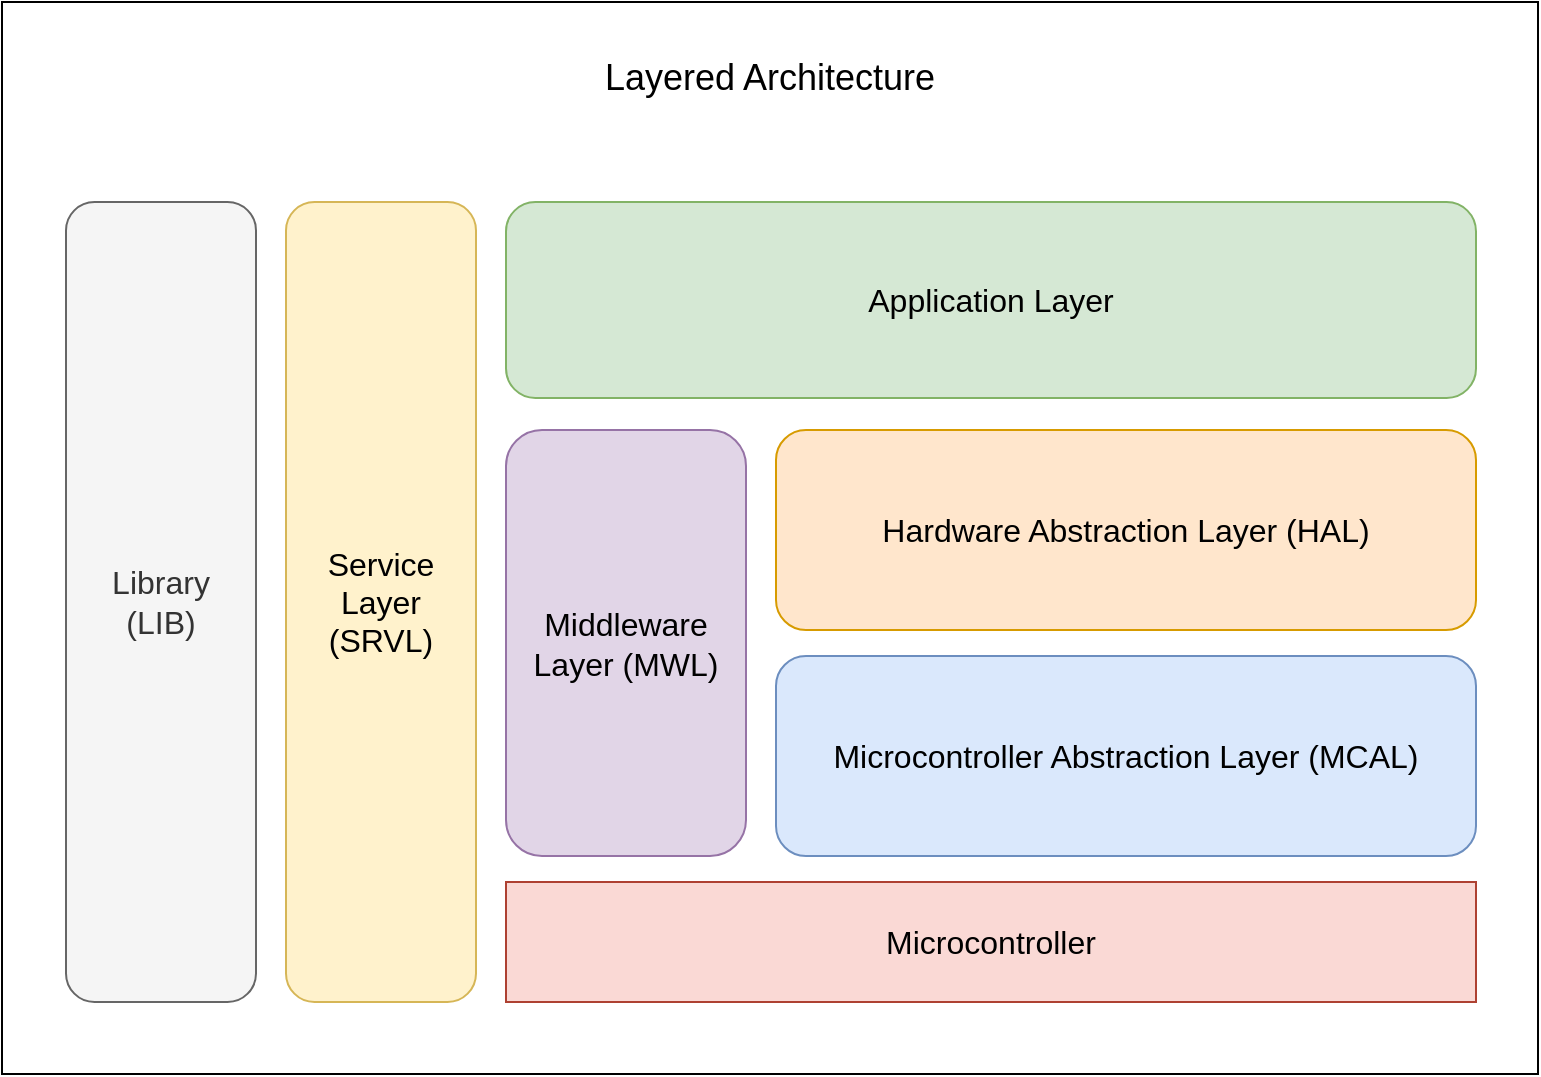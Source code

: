 <mxfile version="21.2.8" type="device">
  <diagram name="Page-1" id="-CargAOVByAoLxOXnS4A">
    <mxGraphModel dx="1450" dy="1871" grid="0" gridSize="10" guides="1" tooltips="1" connect="1" arrows="1" fold="1" page="0" pageScale="1" pageWidth="850" pageHeight="1100" math="0" shadow="0">
      <root>
        <mxCell id="0" />
        <mxCell id="1" parent="0" />
        <mxCell id="wgH91Bwnna8UG3z6ClUc-1" value="" style="rounded=0;whiteSpace=wrap;html=1;fontSize=16;" parent="1" vertex="1">
          <mxGeometry x="-69" y="-975" width="768" height="536" as="geometry" />
        </mxCell>
        <mxCell id="wgH91Bwnna8UG3z6ClUc-2" value="Microcontroller Abstraction Layer (MCAL)" style="rounded=1;whiteSpace=wrap;html=1;fontSize=16;fillColor=#dae8fc;strokeColor=#6c8ebf;" parent="1" vertex="1">
          <mxGeometry x="318" y="-648" width="350" height="100" as="geometry" />
        </mxCell>
        <mxCell id="wgH91Bwnna8UG3z6ClUc-8" value="Hardware Abstraction Layer (HAL)" style="rounded=1;whiteSpace=wrap;html=1;fontSize=16;fillColor=#ffe6cc;strokeColor=#d79b00;" parent="1" vertex="1">
          <mxGeometry x="318" y="-761" width="350" height="100" as="geometry" />
        </mxCell>
        <mxCell id="wgH91Bwnna8UG3z6ClUc-13" value="Application Layer" style="rounded=1;whiteSpace=wrap;html=1;fontSize=16;fillColor=#d5e8d4;strokeColor=#82b366;" parent="1" vertex="1">
          <mxGeometry x="183" y="-875" width="485" height="98" as="geometry" />
        </mxCell>
        <mxCell id="wgH91Bwnna8UG3z6ClUc-14" value="Library&lt;br&gt;(LIB)" style="rounded=1;whiteSpace=wrap;html=1;fontSize=16;fillColor=#f5f5f5;fontColor=#333333;strokeColor=#666666;" parent="1" vertex="1">
          <mxGeometry x="-37" y="-875" width="95" height="400" as="geometry" />
        </mxCell>
        <mxCell id="wgH91Bwnna8UG3z6ClUc-15" value="&lt;font style=&quot;font-size: 18px;&quot;&gt;Layered Architecture&lt;/font&gt;" style="text;html=1;strokeColor=none;fillColor=none;align=center;verticalAlign=middle;whiteSpace=wrap;rounded=0;fontSize=16;" parent="1" vertex="1">
          <mxGeometry x="190" y="-952" width="250" height="30" as="geometry" />
        </mxCell>
        <mxCell id="wgH91Bwnna8UG3z6ClUc-16" value="Microcontroller" style="rounded=0;whiteSpace=wrap;html=1;fontSize=16;fillColor=#fad9d5;strokeColor=#ae4132;" parent="1" vertex="1">
          <mxGeometry x="183" y="-535" width="485" height="60" as="geometry" />
        </mxCell>
        <mxCell id="sNaJSB-Qa3jNS5Vj-SXu-1" value="Service&lt;br&gt;Layer&lt;br&gt;(SRVL)" style="rounded=1;whiteSpace=wrap;html=1;fontSize=16;fillColor=#fff2cc;strokeColor=#d6b656;" vertex="1" parent="1">
          <mxGeometry x="73" y="-875" width="95" height="400" as="geometry" />
        </mxCell>
        <mxCell id="sNaJSB-Qa3jNS5Vj-SXu-3" value="Middleware Layer (MWL)" style="rounded=1;whiteSpace=wrap;html=1;fontSize=16;fillColor=#e1d5e7;strokeColor=#9673a6;" vertex="1" parent="1">
          <mxGeometry x="183" y="-761" width="120" height="213" as="geometry" />
        </mxCell>
      </root>
    </mxGraphModel>
  </diagram>
</mxfile>
